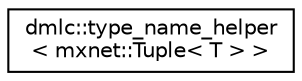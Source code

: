 digraph "Graphical Class Hierarchy"
{
  edge [fontname="Helvetica",fontsize="10",labelfontname="Helvetica",labelfontsize="10"];
  node [fontname="Helvetica",fontsize="10",shape=record];
  rankdir="LR";
  Node1 [label="dmlc::type_name_helper\l\< mxnet::Tuple\< T \> \>",height=0.2,width=0.4,color="black", fillcolor="white", style="filled",URL="$structdmlc_1_1type__name__helper_3_01mxnet_1_1Tuple_3_01T_01_4_01_4.html"];
}
